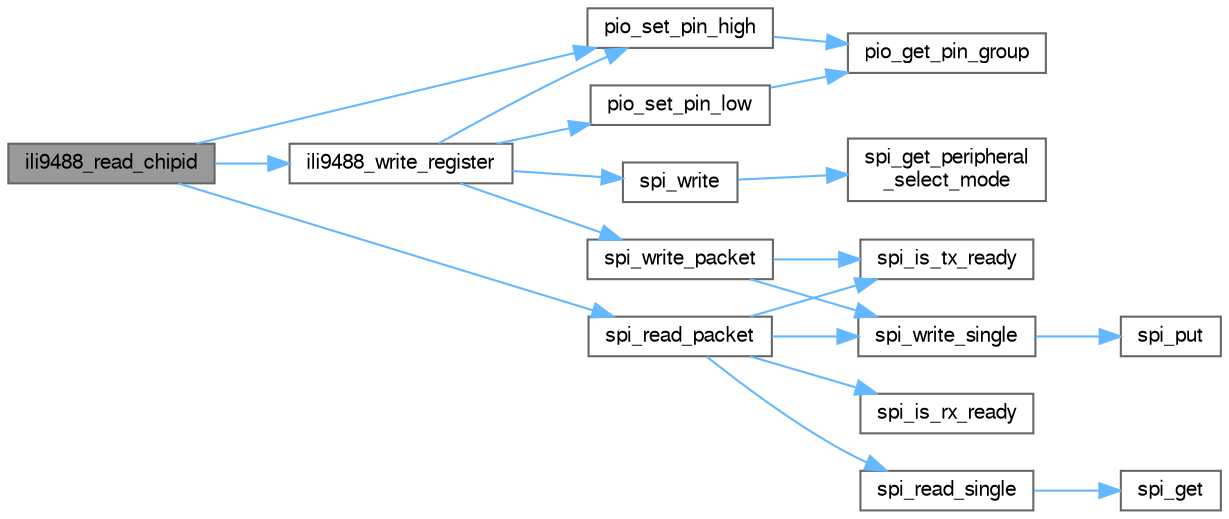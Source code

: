 digraph "ili9488_read_chipid"
{
 // LATEX_PDF_SIZE
  bgcolor="transparent";
  edge [fontname=FreeSans,fontsize=10,labelfontname=FreeSans,labelfontsize=10];
  node [fontname=FreeSans,fontsize=10,shape=box,height=0.2,width=0.4];
  rankdir="LR";
  Node1 [label="ili9488_read_chipid",height=0.2,width=0.4,color="gray40", fillcolor="grey60", style="filled", fontcolor="black",tooltip="Read chipid."];
  Node1 -> Node2 [color="steelblue1",style="solid"];
  Node2 [label="ili9488_write_register",height=0.2,width=0.4,color="grey40", fillcolor="white", style="filled",URL="$group__ili9488__display__group.html#ga004cc9b339c8d6bc83eab621d620e05f",tooltip="Write data to LCD Register."];
  Node2 -> Node3 [color="steelblue1",style="solid"];
  Node3 [label="pio_set_pin_high",height=0.2,width=0.4,color="grey40", fillcolor="white", style="filled",URL="$group__sam__drivers__pio__group.html#gaa8c613a0858311e6d684b1869d49dd77",tooltip="Drive a GPIO pin to 1."];
  Node3 -> Node4 [color="steelblue1",style="solid"];
  Node4 [label="pio_get_pin_group",height=0.2,width=0.4,color="grey40", fillcolor="white", style="filled",URL="$group__sam__drivers__pio__group.html#gaf37309a52c59d5e2116d649f6fdd98c9",tooltip="Return GPIO port for a GPIO pin."];
  Node2 -> Node5 [color="steelblue1",style="solid"];
  Node5 [label="pio_set_pin_low",height=0.2,width=0.4,color="grey40", fillcolor="white", style="filled",URL="$group__sam__drivers__pio__group.html#ga41f795f6deb585e82b913a959a4b076a",tooltip="Drive a GPIO pin to 0."];
  Node5 -> Node4 [color="steelblue1",style="solid"];
  Node2 -> Node6 [color="steelblue1",style="solid"];
  Node6 [label="spi_write",height=0.2,width=0.4,color="grey40", fillcolor="white", style="filled",URL="$group__sam__drivers__spi__group.html#gaf0aef4a28c69c8ceb6e99b5d79e91e47",tooltip="Write the transmitted data with specified peripheral chip select value."];
  Node6 -> Node7 [color="steelblue1",style="solid"];
  Node7 [label="spi_get_peripheral\l_select_mode",height=0.2,width=0.4,color="grey40", fillcolor="white", style="filled",URL="$drivers_2spi_2spi_8h.html#a7a7e9be615b3302403a32d57650138f2",tooltip="Get Peripheral Select mode."];
  Node2 -> Node8 [color="steelblue1",style="solid"];
  Node8 [label="spi_write_packet",height=0.2,width=0.4,color="grey40", fillcolor="white", style="filled",URL="$spi__master_8c.html#a9d0996dc59ad7f2a593e27710c6cc727",tooltip="Send a sequence of bytes to an SPI device."];
  Node8 -> Node9 [color="steelblue1",style="solid"];
  Node9 [label="spi_is_tx_ready",height=0.2,width=0.4,color="grey40", fillcolor="white", style="filled",URL="$drivers_2spi_2spi_8h.html#a3191ea9575f016d8c0a54b08920768d4",tooltip="Check if all transmissions are ready."];
  Node8 -> Node10 [color="steelblue1",style="solid"];
  Node10 [label="spi_write_single",height=0.2,width=0.4,color="grey40", fillcolor="white", style="filled",URL="$sam__spi_2spi__master_8h.html#a65c32defa363bf60ee9820a231884b69",tooltip="Write one byte to an SPI device."];
  Node10 -> Node11 [color="steelblue1",style="solid"];
  Node11 [label="spi_put",height=0.2,width=0.4,color="grey40", fillcolor="white", style="filled",URL="$drivers_2spi_2spi_8h.html#adf99875478cb13bb164e96c73c9666bb",tooltip="Put one data to a SPI peripheral."];
  Node1 -> Node3 [color="steelblue1",style="solid"];
  Node1 -> Node12 [color="steelblue1",style="solid"];
  Node12 [label="spi_read_packet",height=0.2,width=0.4,color="grey40", fillcolor="white", style="filled",URL="$spi__master_8c.html#a2c36265fbc8d7c3dce54ff4fec1d5d0a",tooltip="Receive a sequence of bytes from an SPI device."];
  Node12 -> Node13 [color="steelblue1",style="solid"];
  Node13 [label="spi_is_rx_ready",height=0.2,width=0.4,color="grey40", fillcolor="white", style="filled",URL="$drivers_2spi_2spi_8h.html#a13a4eac0894296a959996a0415baf649",tooltip="Check if all receptions are ready."];
  Node12 -> Node9 [color="steelblue1",style="solid"];
  Node12 -> Node14 [color="steelblue1",style="solid"];
  Node14 [label="spi_read_single",height=0.2,width=0.4,color="grey40", fillcolor="white", style="filled",URL="$sam__spi_2spi__master_8h.html#a50c12e055757be1c8d3713754ddef788",tooltip="Receive one byte from an SPI device."];
  Node14 -> Node15 [color="steelblue1",style="solid"];
  Node15 [label="spi_get",height=0.2,width=0.4,color="grey40", fillcolor="white", style="filled",URL="$drivers_2spi_2spi_8h.html#a629c66773a518072f2c7faa5ad7ecd7d",tooltip="Get one data to a SPI peripheral."];
  Node12 -> Node10 [color="steelblue1",style="solid"];
}
